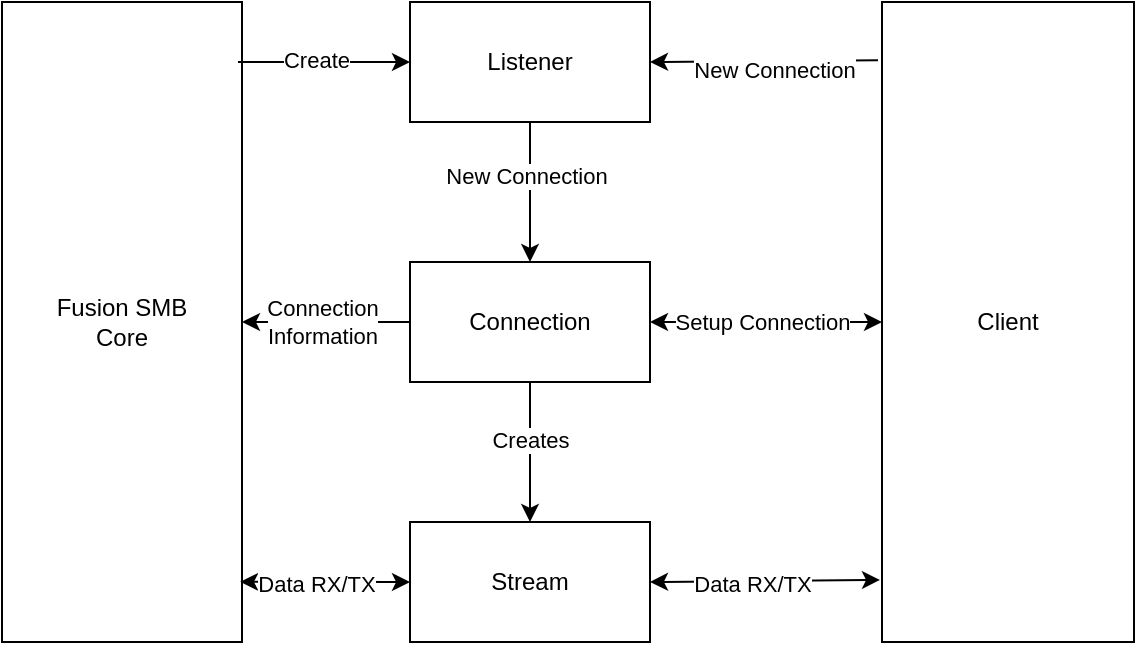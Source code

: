 <mxfile version="28.2.0">
  <diagram name="Page-1" id="Ne68p-skFn8NJzMAPoYy">
    <mxGraphModel dx="2066" dy="1147" grid="1" gridSize="10" guides="1" tooltips="1" connect="1" arrows="1" fold="1" page="1" pageScale="1" pageWidth="827" pageHeight="1169" math="0" shadow="0">
      <root>
        <mxCell id="0" />
        <mxCell id="1" parent="0" />
        <mxCell id="FUKfY-EC67ieIOfqRtMk-1" value="Listener" style="rounded=0;whiteSpace=wrap;html=1;" vertex="1" parent="1">
          <mxGeometry x="354" y="150" width="120" height="60" as="geometry" />
        </mxCell>
        <mxCell id="FUKfY-EC67ieIOfqRtMk-2" value="Connection" style="rounded=0;whiteSpace=wrap;html=1;" vertex="1" parent="1">
          <mxGeometry x="354" y="280" width="120" height="60" as="geometry" />
        </mxCell>
        <mxCell id="FUKfY-EC67ieIOfqRtMk-3" value="Stream" style="rounded=0;whiteSpace=wrap;html=1;" vertex="1" parent="1">
          <mxGeometry x="354" y="410" width="120" height="60" as="geometry" />
        </mxCell>
        <mxCell id="FUKfY-EC67ieIOfqRtMk-4" value="Client" style="rounded=0;whiteSpace=wrap;html=1;" vertex="1" parent="1">
          <mxGeometry x="590" y="150" width="126" height="320" as="geometry" />
        </mxCell>
        <mxCell id="FUKfY-EC67ieIOfqRtMk-11" value="" style="endArrow=classic;html=1;rounded=0;exitX=-0.016;exitY=0.091;exitDx=0;exitDy=0;exitPerimeter=0;entryX=1;entryY=0.5;entryDx=0;entryDy=0;" edge="1" parent="1" source="FUKfY-EC67ieIOfqRtMk-4" target="FUKfY-EC67ieIOfqRtMk-1">
          <mxGeometry width="50" height="50" relative="1" as="geometry">
            <mxPoint x="390" y="610" as="sourcePoint" />
            <mxPoint x="440" y="560" as="targetPoint" />
          </mxGeometry>
        </mxCell>
        <mxCell id="FUKfY-EC67ieIOfqRtMk-12" value="New Connection" style="edgeLabel;html=1;align=center;verticalAlign=middle;resizable=0;points=[];" vertex="1" connectable="0" parent="FUKfY-EC67ieIOfqRtMk-11">
          <mxGeometry x="-0.087" y="4" relative="1" as="geometry">
            <mxPoint as="offset" />
          </mxGeometry>
        </mxCell>
        <mxCell id="FUKfY-EC67ieIOfqRtMk-13" value="" style="endArrow=classic;html=1;rounded=0;exitX=0.5;exitY=1;exitDx=0;exitDy=0;entryX=0.5;entryY=0;entryDx=0;entryDy=0;" edge="1" parent="1" source="FUKfY-EC67ieIOfqRtMk-1" target="FUKfY-EC67ieIOfqRtMk-2">
          <mxGeometry width="50" height="50" relative="1" as="geometry">
            <mxPoint x="390" y="610" as="sourcePoint" />
            <mxPoint x="440" y="560" as="targetPoint" />
          </mxGeometry>
        </mxCell>
        <mxCell id="FUKfY-EC67ieIOfqRtMk-14" value="New Connection" style="edgeLabel;html=1;align=center;verticalAlign=middle;resizable=0;points=[];" vertex="1" connectable="0" parent="FUKfY-EC67ieIOfqRtMk-13">
          <mxGeometry x="-0.229" y="-2" relative="1" as="geometry">
            <mxPoint as="offset" />
          </mxGeometry>
        </mxCell>
        <mxCell id="FUKfY-EC67ieIOfqRtMk-15" value="" style="endArrow=classic;startArrow=classic;html=1;rounded=0;exitX=1;exitY=0.5;exitDx=0;exitDy=0;entryX=0;entryY=0.5;entryDx=0;entryDy=0;" edge="1" parent="1" source="FUKfY-EC67ieIOfqRtMk-2" target="FUKfY-EC67ieIOfqRtMk-4">
          <mxGeometry width="50" height="50" relative="1" as="geometry">
            <mxPoint x="390" y="610" as="sourcePoint" />
            <mxPoint x="440" y="560" as="targetPoint" />
          </mxGeometry>
        </mxCell>
        <mxCell id="FUKfY-EC67ieIOfqRtMk-16" value="Setup Connection" style="edgeLabel;html=1;align=center;verticalAlign=middle;resizable=0;points=[];" vertex="1" connectable="0" parent="FUKfY-EC67ieIOfqRtMk-15">
          <mxGeometry x="-0.121" y="-1" relative="1" as="geometry">
            <mxPoint x="5" y="-1" as="offset" />
          </mxGeometry>
        </mxCell>
        <mxCell id="FUKfY-EC67ieIOfqRtMk-17" value="&lt;div&gt;Fusion SMB&lt;/div&gt;&lt;div&gt;Core&lt;/div&gt;" style="rounded=0;whiteSpace=wrap;html=1;" vertex="1" parent="1">
          <mxGeometry x="150" y="150" width="120" height="320" as="geometry" />
        </mxCell>
        <mxCell id="FUKfY-EC67ieIOfqRtMk-18" value="" style="endArrow=classic;html=1;rounded=0;entryX=0;entryY=0.5;entryDx=0;entryDy=0;" edge="1" parent="1" target="FUKfY-EC67ieIOfqRtMk-1">
          <mxGeometry width="50" height="50" relative="1" as="geometry">
            <mxPoint x="268" y="180" as="sourcePoint" />
            <mxPoint x="440" y="560" as="targetPoint" />
          </mxGeometry>
        </mxCell>
        <mxCell id="FUKfY-EC67ieIOfqRtMk-19" value="Create" style="edgeLabel;html=1;align=center;verticalAlign=middle;resizable=0;points=[];" vertex="1" connectable="0" parent="FUKfY-EC67ieIOfqRtMk-18">
          <mxGeometry x="-0.093" y="1" relative="1" as="geometry">
            <mxPoint as="offset" />
          </mxGeometry>
        </mxCell>
        <mxCell id="FUKfY-EC67ieIOfqRtMk-20" value="" style="endArrow=classic;html=1;rounded=0;exitX=0;exitY=0.5;exitDx=0;exitDy=0;entryX=1;entryY=0.5;entryDx=0;entryDy=0;" edge="1" parent="1" source="FUKfY-EC67ieIOfqRtMk-2" target="FUKfY-EC67ieIOfqRtMk-17">
          <mxGeometry width="50" height="50" relative="1" as="geometry">
            <mxPoint x="390" y="610" as="sourcePoint" />
            <mxPoint x="440" y="560" as="targetPoint" />
          </mxGeometry>
        </mxCell>
        <mxCell id="FUKfY-EC67ieIOfqRtMk-21" value="&lt;div&gt;Connection&lt;/div&gt;&lt;div&gt;Information&lt;/div&gt;" style="edgeLabel;html=1;align=center;verticalAlign=middle;resizable=0;points=[];" vertex="1" connectable="0" parent="FUKfY-EC67ieIOfqRtMk-20">
          <mxGeometry x="0.238" y="1" relative="1" as="geometry">
            <mxPoint x="8" y="-1" as="offset" />
          </mxGeometry>
        </mxCell>
        <mxCell id="FUKfY-EC67ieIOfqRtMk-22" value="" style="endArrow=classic;startArrow=classic;html=1;rounded=0;entryX=-0.008;entryY=0.903;entryDx=0;entryDy=0;entryPerimeter=0;exitX=1;exitY=0.5;exitDx=0;exitDy=0;" edge="1" parent="1" source="FUKfY-EC67ieIOfqRtMk-3" target="FUKfY-EC67ieIOfqRtMk-4">
          <mxGeometry width="50" height="50" relative="1" as="geometry">
            <mxPoint x="390" y="610" as="sourcePoint" />
            <mxPoint x="440" y="560" as="targetPoint" />
          </mxGeometry>
        </mxCell>
        <mxCell id="FUKfY-EC67ieIOfqRtMk-23" value="Data RX/TX" style="edgeLabel;html=1;align=center;verticalAlign=middle;resizable=0;points=[];" vertex="1" connectable="0" parent="FUKfY-EC67ieIOfqRtMk-22">
          <mxGeometry x="-0.113" y="-1" relative="1" as="geometry">
            <mxPoint as="offset" />
          </mxGeometry>
        </mxCell>
        <mxCell id="FUKfY-EC67ieIOfqRtMk-24" value="" style="endArrow=classic;startArrow=classic;html=1;rounded=0;entryX=0;entryY=0.5;entryDx=0;entryDy=0;exitX=0.992;exitY=0.906;exitDx=0;exitDy=0;exitPerimeter=0;" edge="1" parent="1" source="FUKfY-EC67ieIOfqRtMk-17" target="FUKfY-EC67ieIOfqRtMk-3">
          <mxGeometry width="50" height="50" relative="1" as="geometry">
            <mxPoint x="310" y="431" as="sourcePoint" />
            <mxPoint x="425" y="430" as="targetPoint" />
          </mxGeometry>
        </mxCell>
        <mxCell id="FUKfY-EC67ieIOfqRtMk-25" value="Data RX/TX" style="edgeLabel;html=1;align=center;verticalAlign=middle;resizable=0;points=[];" vertex="1" connectable="0" parent="FUKfY-EC67ieIOfqRtMk-24">
          <mxGeometry x="-0.113" y="-1" relative="1" as="geometry">
            <mxPoint as="offset" />
          </mxGeometry>
        </mxCell>
        <mxCell id="FUKfY-EC67ieIOfqRtMk-26" value="" style="endArrow=classic;html=1;rounded=0;exitX=0.5;exitY=1;exitDx=0;exitDy=0;entryX=0.5;entryY=0;entryDx=0;entryDy=0;" edge="1" parent="1" source="FUKfY-EC67ieIOfqRtMk-2" target="FUKfY-EC67ieIOfqRtMk-3">
          <mxGeometry width="50" height="50" relative="1" as="geometry">
            <mxPoint x="390" y="610" as="sourcePoint" />
            <mxPoint x="440" y="560" as="targetPoint" />
          </mxGeometry>
        </mxCell>
        <mxCell id="FUKfY-EC67ieIOfqRtMk-27" value="Creates" style="edgeLabel;html=1;align=center;verticalAlign=middle;resizable=0;points=[];" vertex="1" connectable="0" parent="FUKfY-EC67ieIOfqRtMk-26">
          <mxGeometry x="-0.171" relative="1" as="geometry">
            <mxPoint as="offset" />
          </mxGeometry>
        </mxCell>
      </root>
    </mxGraphModel>
  </diagram>
</mxfile>
